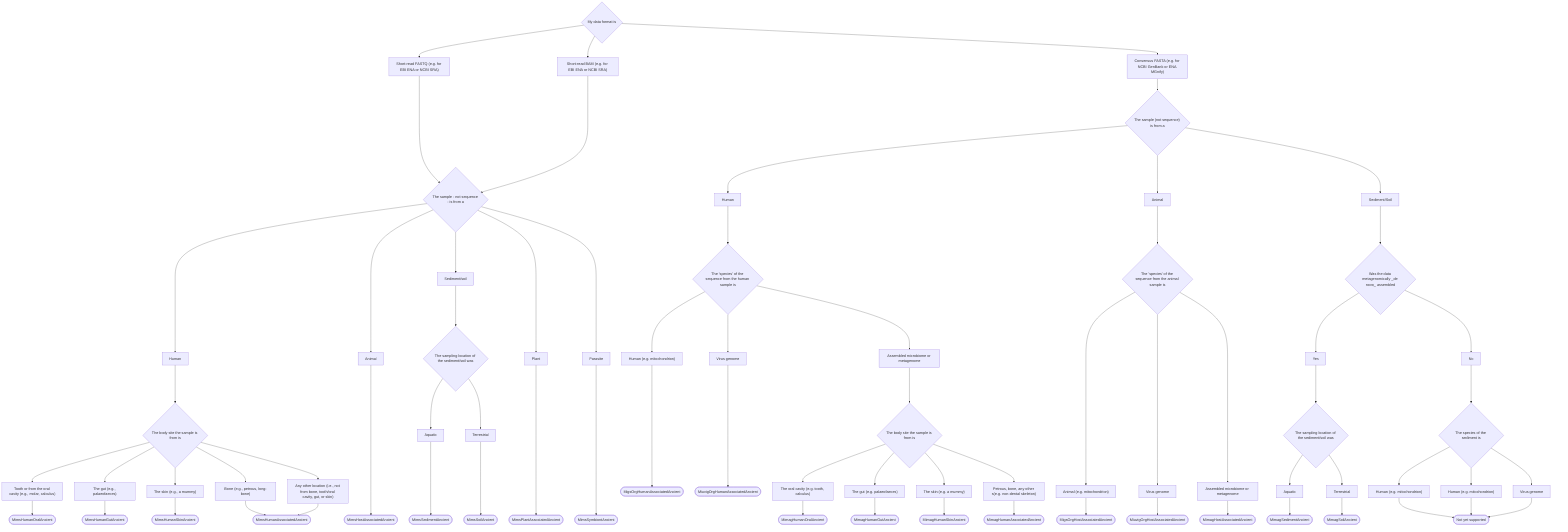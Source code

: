 flowchart TD
    q1{"My data format is"}
    q1 --> fastq["Short-read FASTQ (e.g. for EBI ENA or NCBI SRA)"]
    q1 --> bam["Short-read BAM (e.g. for EBI ENA or NCBI SRA)"]
    q1 --> fasta["Consensus FASTA (e.g. for NCBI GenBank or ENA MGnify)"]

    fastq ---> q2
    bam ---> q2

    q2{"The sample - not sequence - is from a"}
    q2 ---> SampleFastqHuman["Human"]
    q2 ---> SampleFastqAnimal["Animal"]
    q2 --> SampleFastqSediment["Sediment/soil"]
    q2 ---> SampleFastqPlant["Plant"]
    q2 ---> SampleFastqSymbiont["Parasite"]

    SampleFastqHuman --> q13
    SampleFastqAnimal ----> MimsHostAssociatedAncient([MimsHostAssociatedAncient])
    SampleFastqSediment --> q14
    SampleFastqPlant ----> MimsPlantAssociatedAncient(["MimsPlantAssociatedAncient"])
    SampleFastqSymbiont ----> MimsSymbiontAncient([MimsSymbiontAncient])

    q13{"The body site the sample is from is"}
    q13 --> FastqHumanOral["Tooth or from the oral cavity (e.g., molar, calculus)"]
    q13 --> FastqHumanGut["The gut (e.g., palaeofaeces)"]
    q13 --> FastqHumanSkin["The skin (e.g., a mummy)"]
    q13 --> FastqHumanBone["Bone (e.g., petrous, long-bone)"]
    q13 --> FastqHumanOther["Any other location (i.e., not from bone, tooth/oral cavity, gut, or skin)"]

    FastqHumanOral --> MimsHumanGutOralAncient([MimsHumanOralAncient])
    FastqHumanGut --> MimsHumanGutAncient([MimsHumanGutAncient])
    FastqHumanSkin --> MimsHumanSkinAncient([MimsHumanSkinAncient])
    FastqHumanBone --> MimsHumanAssociatedAncient([MimsHumanAssociatedAncient])
    FastqHumanOther --> MimsHumanAssociatedAncient([MimsHumanAssociatedAncient])

    q14{"The sampling location of the sediment/soil was"}
    q14 --> SampleFastqLake["Aquatic"]
    q14 --> SampleFastqTerrestrial["Terrestrial"]
    SampleFastqLake ---> MimsSedimentAncient(["MimsSedimentAncient"])
    SampleFastqTerrestrial --->  MimsSoilAncient(["MimsSoilAncient"])

    fasta --> q3{"The sample (not sequence) is from a"}
    q3 --> SampleFastaHuman[Human]
    q3 --> SampleFastaAnimal[Animal]
    q3 --> SampleFastaSediment["Sediment/Soil"]
    SampleFastaHuman --> q6
    SampleFastaAnimal --> q7
    SampleFastaSediment --> q11

    q11{"Was the data metagenomically _de novo_ assembled"}
    q11 --> FastaSedimentAssembleYes["Yes"]
    q11 --> FastaSedimentAssembleNo["No"]
    FastaSedimentAssembleYes --> q10
    FastaSedimentAssembleNo --> q12

    q12{"The species of the sediment is"}
    q12 --> SeqFastaSedimentHuman["Human (e.g. mitochondrion)"]
    q12 --> SeqFastaSedimentAnimal["Human (e.g. mitochondrion)"]
    q12 --> SeqFastaSedimentVirus["Virus genome"]

    SeqFastaSedimentHuman --> NotYetSupported(["Not yet supported"])
    SeqFastaSedimentAnimal --> NotYetSupported(["Not yet supported"])
    SeqFastaSedimentVirus --> NotYetSupported(["Not yet supported"])

    q10{"The sampling location of the sediment/soil was"}
    q10 --> SampleFastaLake["Aquatic"]
    q10 --> SampleFastaTerrestrial["Terrestrial"]
    SampleFastaLake --> MimagSedimentAncient(["MimagSedimentAncient"])
    SampleFastaTerrestrial -->  MimagSoilAncient(["MimagSoilAncient"])

    q6{"The 'species' of the sequence from the human sample is"}
    q6 --> SeqFastaHuman["Human (e.g. mitochondrion)"]
    q6 --> SeqFastaVirus["Virus genome"]
    q6 --> SeqFastaHumanMetagenome["Assembled microbiome or metagenome"]

    SeqFastaHuman ---> MigsOrgHumanAssociatedAncient([MigsOrgHumanAssociatedAncient])
    SeqFastaVirus ---> MiuvigOrgHumanAssociatedAncient([MiuvigOrgHumanAssociatedAncient])
    SeqFastaHumanMetagenome["Assembled microbiome or metagenome"] --> q8

    q8{"The body site the sample is from is"}
    q8 --> FastaHumanOral["The oral cavity (e.g. tooth, calculus)"]
    q8 --> FastaHumanGut["The gut (e.g. palaeofaeces)"]
    q8 --> FastaHumanSkin["The skin (e.g. a mummy)"]
    q8 --> FastaHumanOther["Petrous, bone, any other s(e.g. non-dental skeleton)"]

    FastaHumanOral --> MimagHumanGutOralAncient([MimagHumanOralAncient])
    FastaHumanGut --> MimagHumanGutAncient([MimagHumanGutAncient])
    FastaHumanSkin --> MimagHumanSkinAncient([MimagHumanSkinAncient])
    FastaHumanOther --> MimagHumanAssociatedAncient([MimagHumanAssociatedAncient])

    q7{"The 'species' of the sequence from the animal sample is"}
    q7 ----> SeqFastaAnimal["Animal (e.g. mitochondrion)"]
    q7 ----> SeqFastaAnimalVirus["Virus genome"]
    q7 ---->  SeqFastaAnimalMetagenome["Assembled microbiome or metagenome"]

    SeqFastaAnimal --> MigsOrgHostAssociatedAncient([MigsOrgHostAssociatedAncient])
    SeqFastaAnimalVirus --> MiuvigOrgHostAssociatedAncient([MiuvigOrgHostAssociatedAncient])
    SeqFastaAnimalMetagenome --> MimagHostAssociatedAncient([MimagHostAssociatedAncient])